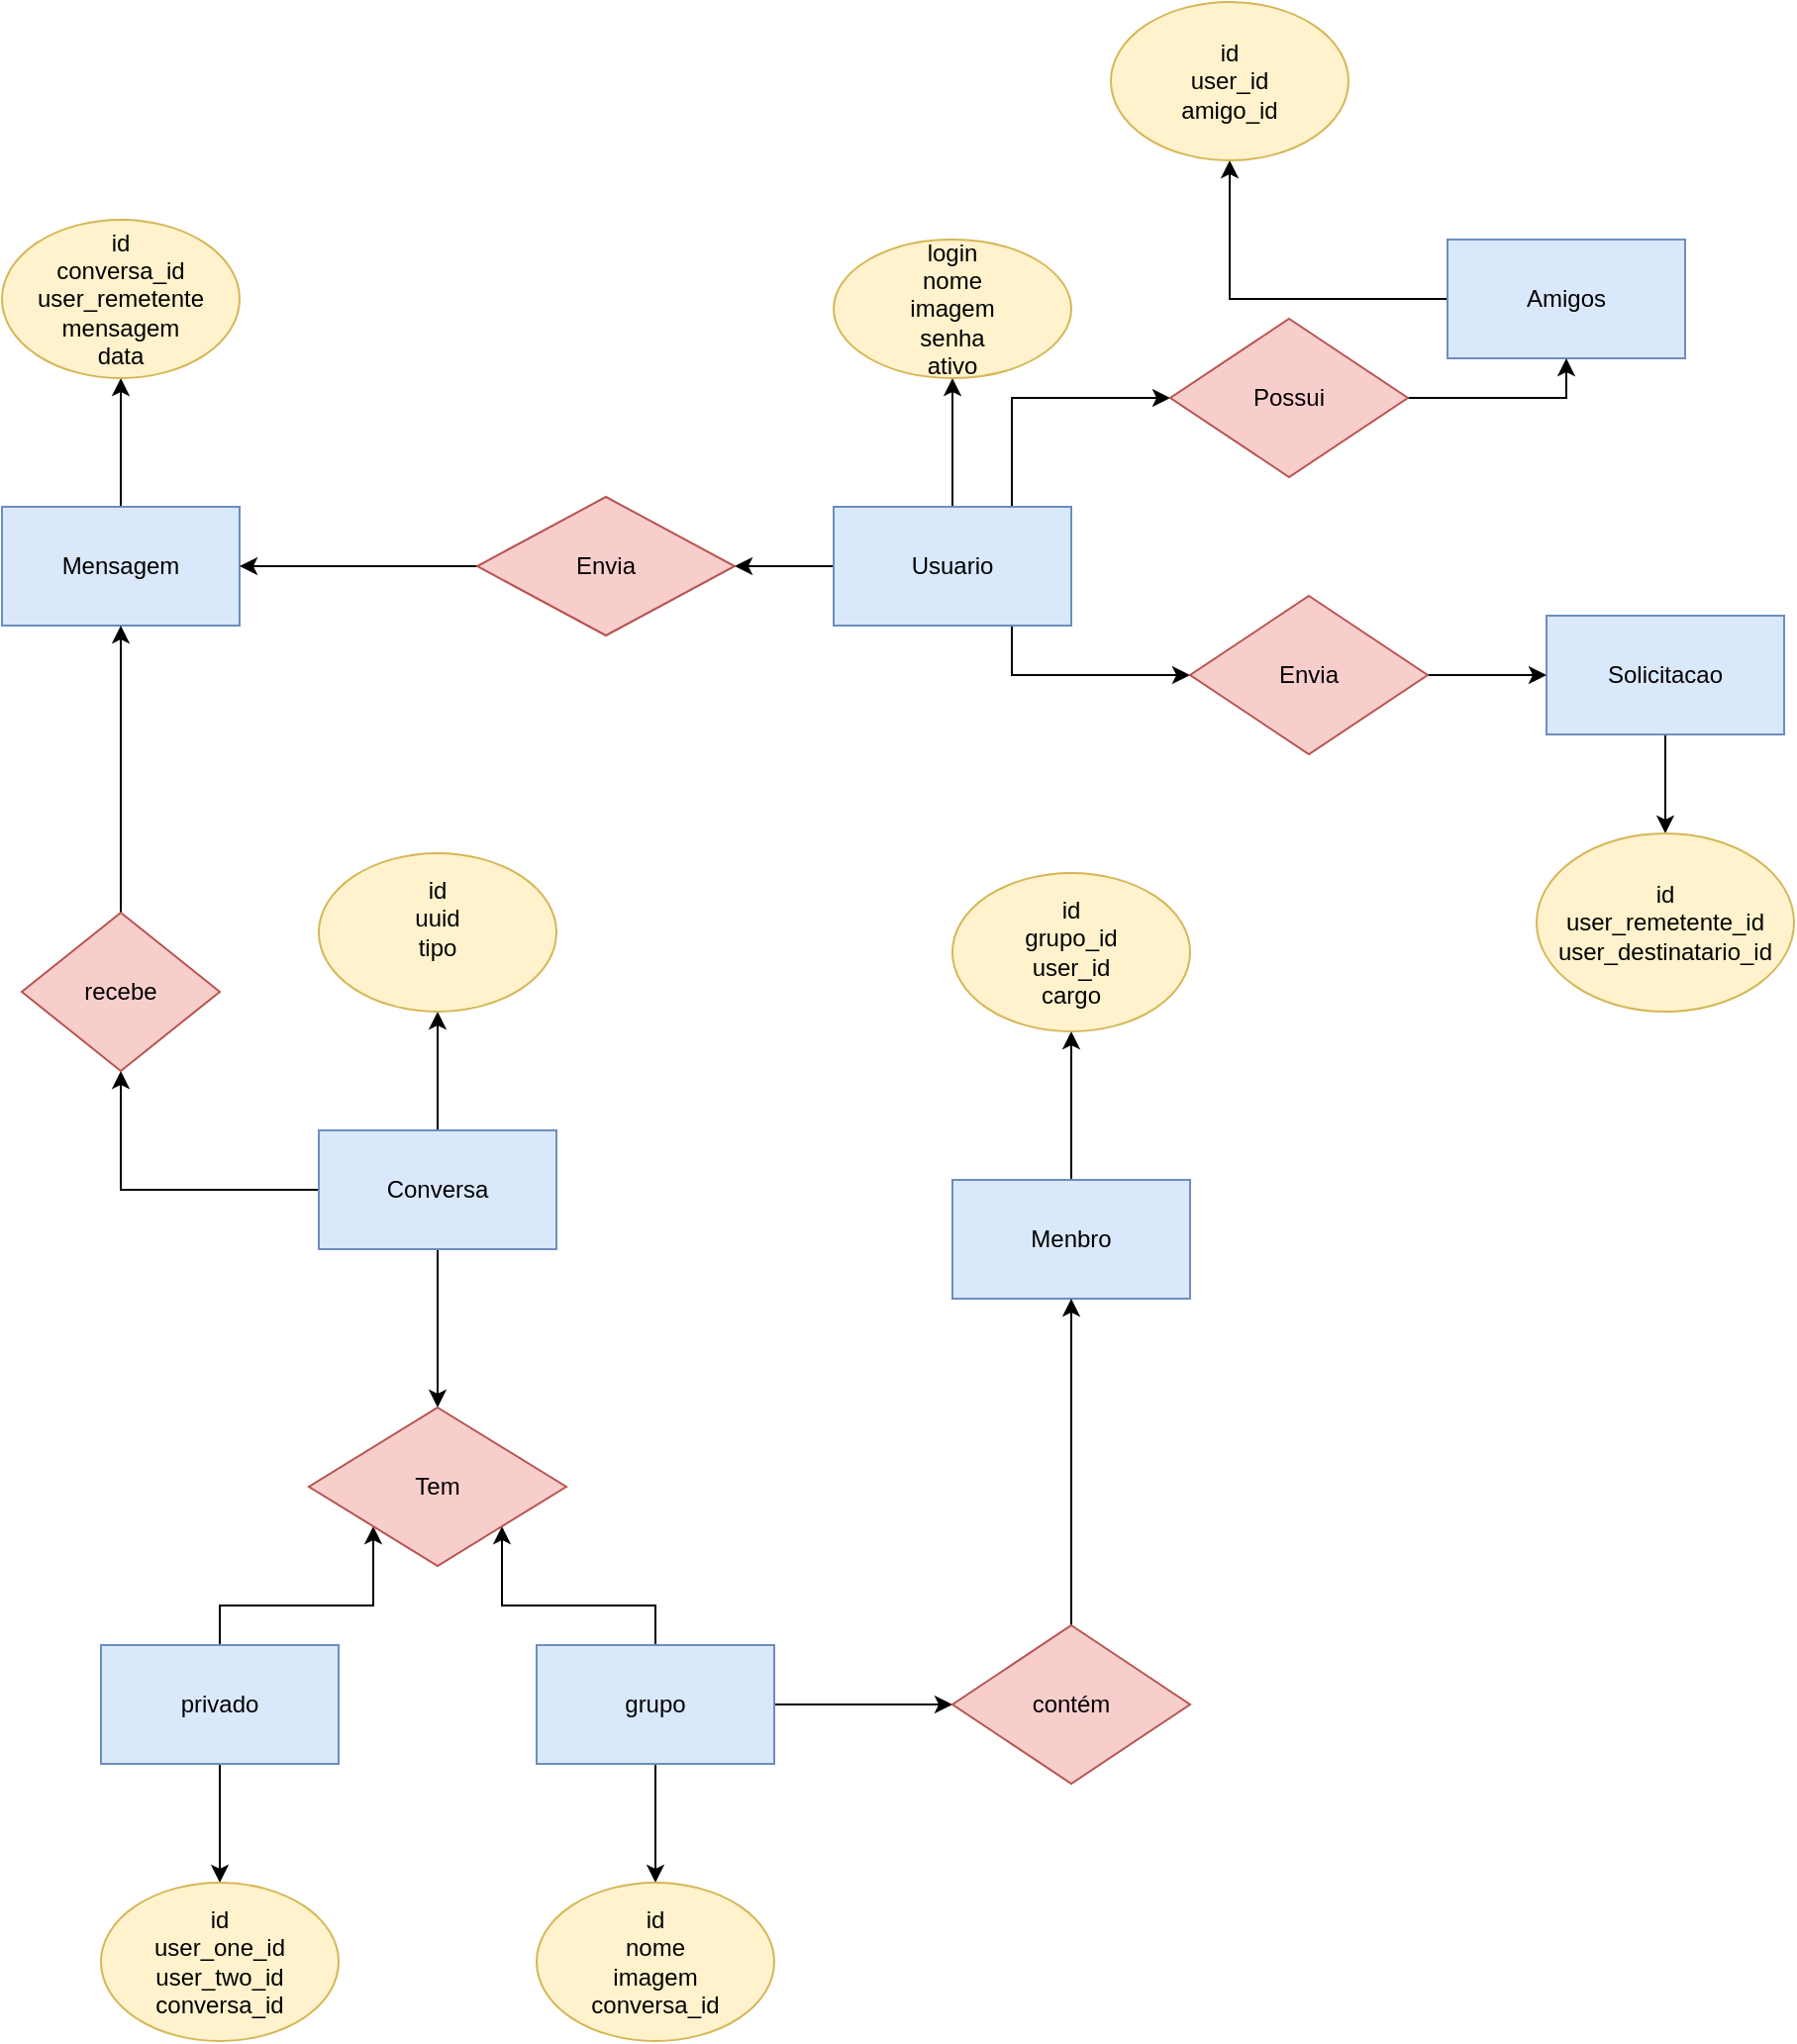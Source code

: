 <mxfile version="22.1.2" type="device">
  <diagram name="Página-1" id="8_ZAtF2t73PWJiYJea8C">
    <mxGraphModel dx="1718" dy="1700" grid="1" gridSize="10" guides="1" tooltips="1" connect="1" arrows="1" fold="1" page="1" pageScale="1" pageWidth="827" pageHeight="1169" math="0" shadow="0">
      <root>
        <mxCell id="0" />
        <mxCell id="1" parent="0" />
        <mxCell id="g1ZzgkmIgaxY1qbnCCBE-6" style="edgeStyle=orthogonalEdgeStyle;rounded=0;orthogonalLoop=1;jettySize=auto;html=1;" parent="1" source="g1ZzgkmIgaxY1qbnCCBE-3" target="g1ZzgkmIgaxY1qbnCCBE-5" edge="1">
          <mxGeometry relative="1" as="geometry" />
        </mxCell>
        <mxCell id="g1ZzgkmIgaxY1qbnCCBE-20" style="edgeStyle=orthogonalEdgeStyle;rounded=0;orthogonalLoop=1;jettySize=auto;html=1;" parent="1" source="g1ZzgkmIgaxY1qbnCCBE-3" target="g1ZzgkmIgaxY1qbnCCBE-19" edge="1">
          <mxGeometry relative="1" as="geometry" />
        </mxCell>
        <mxCell id="DoT_Yxl13zGxQCiWaqsf-21" style="edgeStyle=orthogonalEdgeStyle;rounded=0;orthogonalLoop=1;jettySize=auto;html=1;exitX=0.75;exitY=0;exitDx=0;exitDy=0;entryX=0;entryY=0.5;entryDx=0;entryDy=0;" edge="1" parent="1" source="g1ZzgkmIgaxY1qbnCCBE-3" target="DoT_Yxl13zGxQCiWaqsf-3">
          <mxGeometry relative="1" as="geometry" />
        </mxCell>
        <mxCell id="DoT_Yxl13zGxQCiWaqsf-23" style="edgeStyle=orthogonalEdgeStyle;rounded=0;orthogonalLoop=1;jettySize=auto;html=1;exitX=0.75;exitY=1;exitDx=0;exitDy=0;" edge="1" parent="1" source="g1ZzgkmIgaxY1qbnCCBE-3" target="DoT_Yxl13zGxQCiWaqsf-22">
          <mxGeometry relative="1" as="geometry" />
        </mxCell>
        <mxCell id="g1ZzgkmIgaxY1qbnCCBE-3" value="Usuario" style="rounded=0;whiteSpace=wrap;html=1;fillColor=#dae8fc;strokeColor=#6c8ebf;" parent="1" vertex="1">
          <mxGeometry x="260" y="245" width="120" height="60" as="geometry" />
        </mxCell>
        <mxCell id="g1ZzgkmIgaxY1qbnCCBE-22" style="edgeStyle=orthogonalEdgeStyle;rounded=0;orthogonalLoop=1;jettySize=auto;html=1;" parent="1" source="g1ZzgkmIgaxY1qbnCCBE-4" target="g1ZzgkmIgaxY1qbnCCBE-18" edge="1">
          <mxGeometry relative="1" as="geometry" />
        </mxCell>
        <mxCell id="g1ZzgkmIgaxY1qbnCCBE-4" value="Mensagem" style="rounded=0;whiteSpace=wrap;html=1;fillColor=#dae8fc;strokeColor=#6c8ebf;" parent="1" vertex="1">
          <mxGeometry x="-160" y="245" width="120" height="60" as="geometry" />
        </mxCell>
        <mxCell id="g1ZzgkmIgaxY1qbnCCBE-5" value="login&lt;div&gt;nome&lt;/div&gt;&lt;div&gt;imagem&lt;/div&gt;&lt;div&gt;senha&lt;/div&gt;&lt;div&gt;ativo&lt;/div&gt;" style="ellipse;whiteSpace=wrap;html=1;fillColor=#fff2cc;strokeColor=#d6b656;" parent="1" vertex="1">
          <mxGeometry x="260" y="110" width="120" height="70" as="geometry" />
        </mxCell>
        <mxCell id="g1ZzgkmIgaxY1qbnCCBE-18" value="id&lt;div&gt;conversa_id&lt;/div&gt;&lt;div&gt;user_remetente&lt;/div&gt;&lt;div&gt;mensagem&lt;/div&gt;&lt;div&gt;data&lt;/div&gt;" style="ellipse;whiteSpace=wrap;html=1;fillColor=#fff2cc;strokeColor=#d6b656;" parent="1" vertex="1">
          <mxGeometry x="-160" y="100" width="120" height="80" as="geometry" />
        </mxCell>
        <mxCell id="g1ZzgkmIgaxY1qbnCCBE-21" style="edgeStyle=orthogonalEdgeStyle;rounded=0;orthogonalLoop=1;jettySize=auto;html=1;entryX=1;entryY=0.5;entryDx=0;entryDy=0;" parent="1" source="g1ZzgkmIgaxY1qbnCCBE-19" target="g1ZzgkmIgaxY1qbnCCBE-4" edge="1">
          <mxGeometry relative="1" as="geometry" />
        </mxCell>
        <mxCell id="g1ZzgkmIgaxY1qbnCCBE-19" value="Envia" style="rhombus;whiteSpace=wrap;html=1;fillColor=#f8cecc;strokeColor=#b85450;" parent="1" vertex="1">
          <mxGeometry x="80" y="240" width="130" height="70" as="geometry" />
        </mxCell>
        <mxCell id="g1ZzgkmIgaxY1qbnCCBE-27" style="edgeStyle=orthogonalEdgeStyle;rounded=0;orthogonalLoop=1;jettySize=auto;html=1;" parent="1" source="g1ZzgkmIgaxY1qbnCCBE-23" target="g1ZzgkmIgaxY1qbnCCBE-24" edge="1">
          <mxGeometry relative="1" as="geometry" />
        </mxCell>
        <mxCell id="g1ZzgkmIgaxY1qbnCCBE-32" style="edgeStyle=orthogonalEdgeStyle;rounded=0;orthogonalLoop=1;jettySize=auto;html=1;" parent="1" source="g1ZzgkmIgaxY1qbnCCBE-23" target="g1ZzgkmIgaxY1qbnCCBE-31" edge="1">
          <mxGeometry relative="1" as="geometry" />
        </mxCell>
        <mxCell id="g1ZzgkmIgaxY1qbnCCBE-37" style="edgeStyle=orthogonalEdgeStyle;rounded=0;orthogonalLoop=1;jettySize=auto;html=1;exitX=1;exitY=0.5;exitDx=0;exitDy=0;entryX=0;entryY=0.5;entryDx=0;entryDy=0;" parent="1" source="DoT_Yxl13zGxQCiWaqsf-7" target="g1ZzgkmIgaxY1qbnCCBE-35" edge="1">
          <mxGeometry relative="1" as="geometry" />
        </mxCell>
        <mxCell id="DoT_Yxl13zGxQCiWaqsf-14" style="edgeStyle=orthogonalEdgeStyle;rounded=0;orthogonalLoop=1;jettySize=auto;html=1;" edge="1" parent="1" source="g1ZzgkmIgaxY1qbnCCBE-23" target="DoT_Yxl13zGxQCiWaqsf-8">
          <mxGeometry relative="1" as="geometry" />
        </mxCell>
        <mxCell id="g1ZzgkmIgaxY1qbnCCBE-23" value="Conversa" style="rounded=0;whiteSpace=wrap;html=1;fillColor=#dae8fc;strokeColor=#6c8ebf;" parent="1" vertex="1">
          <mxGeometry y="560" width="120" height="60" as="geometry" />
        </mxCell>
        <mxCell id="g1ZzgkmIgaxY1qbnCCBE-24" value="id&lt;div&gt;uuid&lt;/div&gt;&lt;div&gt;tipo&lt;/div&gt;&lt;div&gt;&lt;br&gt;&lt;/div&gt;" style="ellipse;whiteSpace=wrap;html=1;fillColor=#fff2cc;strokeColor=#d6b656;" parent="1" vertex="1">
          <mxGeometry y="420" width="120" height="80" as="geometry" />
        </mxCell>
        <mxCell id="g1ZzgkmIgaxY1qbnCCBE-33" style="edgeStyle=orthogonalEdgeStyle;rounded=0;orthogonalLoop=1;jettySize=auto;html=1;exitX=0.5;exitY=0;exitDx=0;exitDy=0;entryX=0.5;entryY=1;entryDx=0;entryDy=0;" parent="1" source="g1ZzgkmIgaxY1qbnCCBE-31" target="g1ZzgkmIgaxY1qbnCCBE-4" edge="1">
          <mxGeometry relative="1" as="geometry" />
        </mxCell>
        <mxCell id="g1ZzgkmIgaxY1qbnCCBE-31" value="recebe" style="rhombus;whiteSpace=wrap;html=1;fillColor=#f8cecc;strokeColor=#b85450;" parent="1" vertex="1">
          <mxGeometry x="-150" y="450" width="100" height="80" as="geometry" />
        </mxCell>
        <mxCell id="g1ZzgkmIgaxY1qbnCCBE-40" style="edgeStyle=orthogonalEdgeStyle;rounded=0;orthogonalLoop=1;jettySize=auto;html=1;exitX=0.5;exitY=0;exitDx=0;exitDy=0;" parent="1" source="g1ZzgkmIgaxY1qbnCCBE-34" target="g1ZzgkmIgaxY1qbnCCBE-39" edge="1">
          <mxGeometry relative="1" as="geometry" />
        </mxCell>
        <mxCell id="g1ZzgkmIgaxY1qbnCCBE-34" value="Menbro" style="rounded=0;whiteSpace=wrap;html=1;fillColor=#dae8fc;strokeColor=#6c8ebf;" parent="1" vertex="1">
          <mxGeometry x="320" y="585" width="120" height="60" as="geometry" />
        </mxCell>
        <mxCell id="g1ZzgkmIgaxY1qbnCCBE-38" style="edgeStyle=orthogonalEdgeStyle;rounded=0;orthogonalLoop=1;jettySize=auto;html=1;exitX=0.5;exitY=0;exitDx=0;exitDy=0;" parent="1" source="g1ZzgkmIgaxY1qbnCCBE-35" target="g1ZzgkmIgaxY1qbnCCBE-34" edge="1">
          <mxGeometry relative="1" as="geometry">
            <mxPoint x="380" y="800" as="sourcePoint" />
          </mxGeometry>
        </mxCell>
        <mxCell id="g1ZzgkmIgaxY1qbnCCBE-35" value="contém" style="rhombus;whiteSpace=wrap;html=1;fillColor=#f8cecc;strokeColor=#b85450;" parent="1" vertex="1">
          <mxGeometry x="320" y="810" width="120" height="80" as="geometry" />
        </mxCell>
        <mxCell id="g1ZzgkmIgaxY1qbnCCBE-39" value="id&lt;div&gt;grupo_id&lt;/div&gt;&lt;div&gt;user_id&lt;/div&gt;&lt;div&gt;cargo&lt;/div&gt;" style="ellipse;whiteSpace=wrap;html=1;fillColor=#fff2cc;strokeColor=#d6b656;" parent="1" vertex="1">
          <mxGeometry x="320" y="430" width="120" height="80" as="geometry" />
        </mxCell>
        <mxCell id="DoT_Yxl13zGxQCiWaqsf-19" style="edgeStyle=orthogonalEdgeStyle;rounded=0;orthogonalLoop=1;jettySize=auto;html=1;entryX=0.5;entryY=1;entryDx=0;entryDy=0;" edge="1" parent="1" source="DoT_Yxl13zGxQCiWaqsf-1" target="DoT_Yxl13zGxQCiWaqsf-16">
          <mxGeometry relative="1" as="geometry" />
        </mxCell>
        <mxCell id="DoT_Yxl13zGxQCiWaqsf-1" value="Amigos" style="rounded=0;whiteSpace=wrap;html=1;fillColor=#dae8fc;strokeColor=#6c8ebf;" vertex="1" parent="1">
          <mxGeometry x="570" y="110" width="120" height="60" as="geometry" />
        </mxCell>
        <mxCell id="DoT_Yxl13zGxQCiWaqsf-26" style="edgeStyle=orthogonalEdgeStyle;rounded=0;orthogonalLoop=1;jettySize=auto;html=1;entryX=0.5;entryY=0;entryDx=0;entryDy=0;" edge="1" parent="1" source="DoT_Yxl13zGxQCiWaqsf-2" target="DoT_Yxl13zGxQCiWaqsf-25">
          <mxGeometry relative="1" as="geometry" />
        </mxCell>
        <mxCell id="DoT_Yxl13zGxQCiWaqsf-2" value="Solicitacao" style="rounded=0;whiteSpace=wrap;html=1;fillColor=#dae8fc;strokeColor=#6c8ebf;" vertex="1" parent="1">
          <mxGeometry x="620" y="300" width="120" height="60" as="geometry" />
        </mxCell>
        <mxCell id="DoT_Yxl13zGxQCiWaqsf-5" style="edgeStyle=orthogonalEdgeStyle;rounded=0;orthogonalLoop=1;jettySize=auto;html=1;entryX=0.5;entryY=1;entryDx=0;entryDy=0;" edge="1" parent="1" source="DoT_Yxl13zGxQCiWaqsf-3" target="DoT_Yxl13zGxQCiWaqsf-1">
          <mxGeometry relative="1" as="geometry" />
        </mxCell>
        <mxCell id="DoT_Yxl13zGxQCiWaqsf-3" value="Possui" style="rhombus;whiteSpace=wrap;html=1;fillColor=#f8cecc;strokeColor=#b85450;" vertex="1" parent="1">
          <mxGeometry x="430" y="150" width="120" height="80" as="geometry" />
        </mxCell>
        <mxCell id="DoT_Yxl13zGxQCiWaqsf-9" style="edgeStyle=orthogonalEdgeStyle;rounded=0;orthogonalLoop=1;jettySize=auto;html=1;entryX=0;entryY=1;entryDx=0;entryDy=0;" edge="1" parent="1" source="DoT_Yxl13zGxQCiWaqsf-6" target="DoT_Yxl13zGxQCiWaqsf-8">
          <mxGeometry relative="1" as="geometry" />
        </mxCell>
        <mxCell id="DoT_Yxl13zGxQCiWaqsf-12" style="edgeStyle=orthogonalEdgeStyle;rounded=0;orthogonalLoop=1;jettySize=auto;html=1;entryX=0.5;entryY=0;entryDx=0;entryDy=0;" edge="1" parent="1" source="DoT_Yxl13zGxQCiWaqsf-6" target="DoT_Yxl13zGxQCiWaqsf-11">
          <mxGeometry relative="1" as="geometry" />
        </mxCell>
        <mxCell id="DoT_Yxl13zGxQCiWaqsf-6" value="privado" style="rounded=0;whiteSpace=wrap;html=1;fillColor=#dae8fc;strokeColor=#6c8ebf;" vertex="1" parent="1">
          <mxGeometry x="-110" y="820" width="120" height="60" as="geometry" />
        </mxCell>
        <mxCell id="DoT_Yxl13zGxQCiWaqsf-10" style="edgeStyle=orthogonalEdgeStyle;rounded=0;orthogonalLoop=1;jettySize=auto;html=1;entryX=1;entryY=1;entryDx=0;entryDy=0;" edge="1" parent="1" source="DoT_Yxl13zGxQCiWaqsf-7" target="DoT_Yxl13zGxQCiWaqsf-8">
          <mxGeometry relative="1" as="geometry" />
        </mxCell>
        <mxCell id="DoT_Yxl13zGxQCiWaqsf-15" style="edgeStyle=orthogonalEdgeStyle;rounded=0;orthogonalLoop=1;jettySize=auto;html=1;entryX=0.5;entryY=0;entryDx=0;entryDy=0;" edge="1" parent="1" source="DoT_Yxl13zGxQCiWaqsf-7" target="DoT_Yxl13zGxQCiWaqsf-13">
          <mxGeometry relative="1" as="geometry" />
        </mxCell>
        <mxCell id="DoT_Yxl13zGxQCiWaqsf-7" value="grupo" style="rounded=0;whiteSpace=wrap;html=1;fillColor=#dae8fc;strokeColor=#6c8ebf;" vertex="1" parent="1">
          <mxGeometry x="110" y="820" width="120" height="60" as="geometry" />
        </mxCell>
        <mxCell id="DoT_Yxl13zGxQCiWaqsf-8" value="Tem" style="rhombus;whiteSpace=wrap;html=1;fillColor=#f8cecc;strokeColor=#b85450;" vertex="1" parent="1">
          <mxGeometry x="-5" y="700" width="130" height="80" as="geometry" />
        </mxCell>
        <mxCell id="DoT_Yxl13zGxQCiWaqsf-11" value="id&lt;br&gt;user_one_id&lt;br&gt;user_two_id&lt;br&gt;conversa_id" style="ellipse;whiteSpace=wrap;html=1;fillColor=#fff2cc;strokeColor=#d6b656;" vertex="1" parent="1">
          <mxGeometry x="-110" y="940" width="120" height="80" as="geometry" />
        </mxCell>
        <mxCell id="DoT_Yxl13zGxQCiWaqsf-13" value="id&lt;br&gt;nome&lt;br&gt;imagem&lt;br&gt;conversa_id" style="ellipse;whiteSpace=wrap;html=1;fillColor=#fff2cc;strokeColor=#d6b656;" vertex="1" parent="1">
          <mxGeometry x="110" y="940" width="120" height="80" as="geometry" />
        </mxCell>
        <mxCell id="DoT_Yxl13zGxQCiWaqsf-16" value="id&lt;br&gt;user_id&lt;br&gt;amigo_id" style="ellipse;whiteSpace=wrap;html=1;fillColor=#fff2cc;strokeColor=#d6b656;" vertex="1" parent="1">
          <mxGeometry x="400" y="-10" width="120" height="80" as="geometry" />
        </mxCell>
        <mxCell id="DoT_Yxl13zGxQCiWaqsf-24" style="edgeStyle=orthogonalEdgeStyle;rounded=0;orthogonalLoop=1;jettySize=auto;html=1;" edge="1" parent="1" source="DoT_Yxl13zGxQCiWaqsf-22" target="DoT_Yxl13zGxQCiWaqsf-2">
          <mxGeometry relative="1" as="geometry" />
        </mxCell>
        <mxCell id="DoT_Yxl13zGxQCiWaqsf-22" value="Envia" style="rhombus;whiteSpace=wrap;html=1;fillColor=#f8cecc;strokeColor=#b85450;" vertex="1" parent="1">
          <mxGeometry x="440" y="290" width="120" height="80" as="geometry" />
        </mxCell>
        <mxCell id="DoT_Yxl13zGxQCiWaqsf-25" value="id&lt;br&gt;user_remetente_id&lt;br&gt;user_destinatario_id" style="ellipse;whiteSpace=wrap;html=1;fillColor=#fff2cc;strokeColor=#d6b656;" vertex="1" parent="1">
          <mxGeometry x="615" y="410" width="130" height="90" as="geometry" />
        </mxCell>
      </root>
    </mxGraphModel>
  </diagram>
</mxfile>
